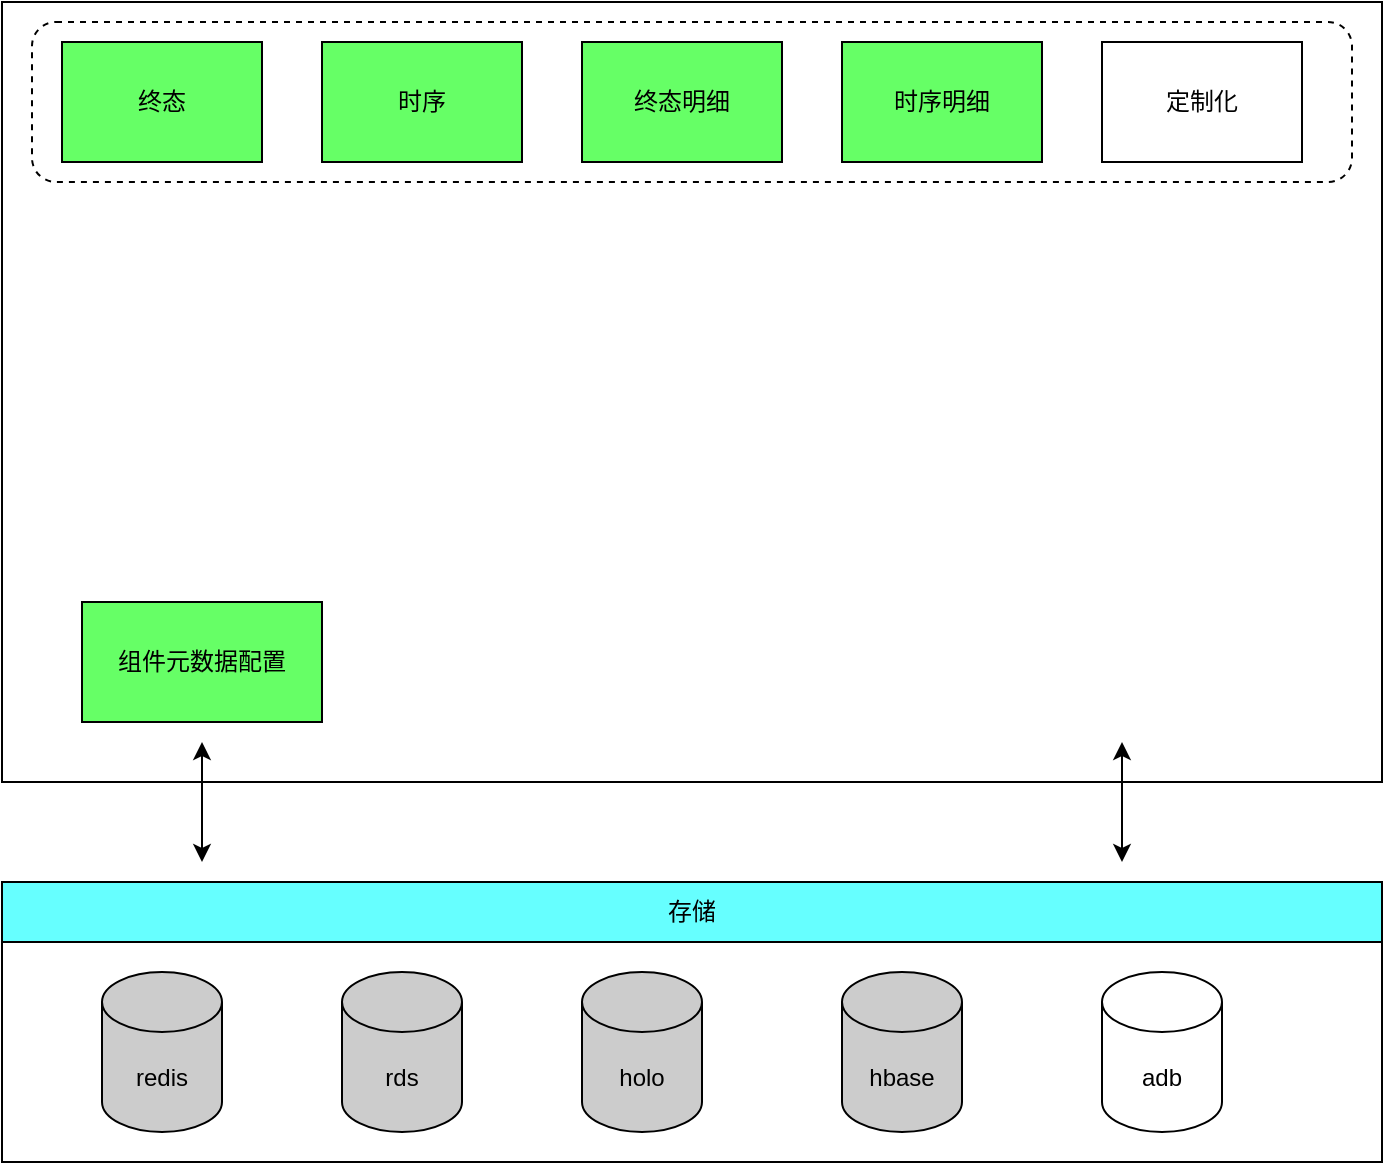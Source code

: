 <mxfile version="15.2.7" type="github" pages="3">
  <diagram id="EZFxipF9WW0kz-BHjYni" name="Page-1">
    <mxGraphModel dx="1186" dy="746" grid="1" gridSize="10" guides="1" tooltips="1" connect="1" arrows="1" fold="1" page="1" pageScale="1" pageWidth="1654" pageHeight="1169" math="0" shadow="0">
      <root>
        <mxCell id="0" />
        <mxCell id="1" parent="0" />
        <mxCell id="MM4fSGyf_s-kWATPK-MF-2" value="" style="rounded=0;whiteSpace=wrap;html=1;" parent="1" vertex="1">
          <mxGeometry x="460" y="830" width="690" height="110" as="geometry" />
        </mxCell>
        <mxCell id="MM4fSGyf_s-kWATPK-MF-1" value="redis" style="shape=cylinder3;whiteSpace=wrap;html=1;boundedLbl=1;backgroundOutline=1;size=15;fillColor=#CCCCCC;" parent="1" vertex="1">
          <mxGeometry x="510" y="845" width="60" height="80" as="geometry" />
        </mxCell>
        <mxCell id="MM4fSGyf_s-kWATPK-MF-3" value="存储" style="rounded=0;whiteSpace=wrap;html=1;fillColor=#66FFFF;" parent="1" vertex="1">
          <mxGeometry x="460" y="800" width="690" height="30" as="geometry" />
        </mxCell>
        <mxCell id="MM4fSGyf_s-kWATPK-MF-4" value="rds" style="shape=cylinder3;whiteSpace=wrap;html=1;boundedLbl=1;backgroundOutline=1;size=15;fillColor=#CCCCCC;" parent="1" vertex="1">
          <mxGeometry x="630" y="845" width="60" height="80" as="geometry" />
        </mxCell>
        <mxCell id="MM4fSGyf_s-kWATPK-MF-5" value="holo" style="shape=cylinder3;whiteSpace=wrap;html=1;boundedLbl=1;backgroundOutline=1;size=15;fillColor=#CCCCCC;" parent="1" vertex="1">
          <mxGeometry x="750" y="845" width="60" height="80" as="geometry" />
        </mxCell>
        <mxCell id="MM4fSGyf_s-kWATPK-MF-6" value="hbase" style="shape=cylinder3;whiteSpace=wrap;html=1;boundedLbl=1;backgroundOutline=1;size=15;fillColor=#CCCCCC;" parent="1" vertex="1">
          <mxGeometry x="880" y="845" width="60" height="80" as="geometry" />
        </mxCell>
        <mxCell id="MM4fSGyf_s-kWATPK-MF-7" value="adb" style="shape=cylinder3;whiteSpace=wrap;html=1;boundedLbl=1;backgroundOutline=1;size=15;fillColor=none;" parent="1" vertex="1">
          <mxGeometry x="1010" y="845" width="60" height="80" as="geometry" />
        </mxCell>
        <mxCell id="MM4fSGyf_s-kWATPK-MF-9" value="" style="endArrow=classic;startArrow=classic;html=1;" parent="1" edge="1">
          <mxGeometry width="50" height="50" relative="1" as="geometry">
            <mxPoint x="560" y="790" as="sourcePoint" />
            <mxPoint x="560" y="730" as="targetPoint" />
          </mxGeometry>
        </mxCell>
        <mxCell id="MM4fSGyf_s-kWATPK-MF-10" value="" style="rounded=0;whiteSpace=wrap;html=1;fillColor=none;" parent="1" vertex="1">
          <mxGeometry x="460" y="360" width="690" height="390" as="geometry" />
        </mxCell>
        <mxCell id="MM4fSGyf_s-kWATPK-MF-11" value="" style="endArrow=classic;startArrow=classic;html=1;" parent="1" edge="1">
          <mxGeometry width="50" height="50" relative="1" as="geometry">
            <mxPoint x="1020" y="790" as="sourcePoint" />
            <mxPoint x="1020" y="730" as="targetPoint" />
          </mxGeometry>
        </mxCell>
        <mxCell id="MM4fSGyf_s-kWATPK-MF-12" value="组件元数据配置" style="rounded=0;whiteSpace=wrap;html=1;fillColor=#66FF66;" parent="1" vertex="1">
          <mxGeometry x="500" y="660" width="120" height="60" as="geometry" />
        </mxCell>
        <mxCell id="MM4fSGyf_s-kWATPK-MF-14" value="" style="rounded=1;whiteSpace=wrap;html=1;fillColor=none;dashed=1;" parent="1" vertex="1">
          <mxGeometry x="475" y="370" width="660" height="80" as="geometry" />
        </mxCell>
        <mxCell id="JYkN7G7lw9lBmzCsoR3W-1" value="终态" style="rounded=0;whiteSpace=wrap;html=1;fillColor=#66FF66;" vertex="1" parent="1">
          <mxGeometry x="490" y="380" width="100" height="60" as="geometry" />
        </mxCell>
        <mxCell id="JYkN7G7lw9lBmzCsoR3W-2" value="终态明细" style="rounded=0;whiteSpace=wrap;html=1;fillColor=#66FF66;" vertex="1" parent="1">
          <mxGeometry x="750" y="380" width="100" height="60" as="geometry" />
        </mxCell>
        <mxCell id="JYkN7G7lw9lBmzCsoR3W-3" value="时序明细" style="rounded=0;whiteSpace=wrap;html=1;fillColor=#66FF66;" vertex="1" parent="1">
          <mxGeometry x="880" y="380" width="100" height="60" as="geometry" />
        </mxCell>
        <mxCell id="JYkN7G7lw9lBmzCsoR3W-4" value="定制化" style="rounded=0;whiteSpace=wrap;html=1;" vertex="1" parent="1">
          <mxGeometry x="1010" y="380" width="100" height="60" as="geometry" />
        </mxCell>
        <mxCell id="JYkN7G7lw9lBmzCsoR3W-5" value="时序" style="rounded=0;whiteSpace=wrap;html=1;fillColor=#66FF66;" vertex="1" parent="1">
          <mxGeometry x="620" y="380" width="100" height="60" as="geometry" />
        </mxCell>
      </root>
    </mxGraphModel>
  </diagram>
  <diagram id="3m3NnTK6dmcl-_9rc5RH" name="第 2 页">
    <mxGraphModel dx="1426" dy="788" grid="1" gridSize="10" guides="1" tooltips="1" connect="1" arrows="1" fold="1" page="1" pageScale="1" pageWidth="1654" pageHeight="1169" math="0" shadow="0">
      <root>
        <mxCell id="c8fJ1GdlTUErIXdOG7Q7-0" />
        <mxCell id="c8fJ1GdlTUErIXdOG7Q7-1" parent="c8fJ1GdlTUErIXdOG7Q7-0" />
        <mxCell id="c8fJ1GdlTUErIXdOG7Q7-3" value="app端埋点流程图" style="swimlane;childLayout=stackLayout;resizeParent=1;resizeParentMax=0;startSize=20;fillColor=#66B2FF;" vertex="1" parent="c8fJ1GdlTUErIXdOG7Q7-1">
          <mxGeometry x="120" y="10" width="1080" height="1300" as="geometry" />
        </mxCell>
        <mxCell id="c8fJ1GdlTUErIXdOG7Q7-12" value="excel" style="edgeStyle=orthogonalEdgeStyle;rounded=0;orthogonalLoop=1;jettySize=auto;html=1;exitX=1;exitY=0.5;exitDx=0;exitDy=0;" edge="1" parent="c8fJ1GdlTUErIXdOG7Q7-3" source="c8fJ1GdlTUErIXdOG7Q7-15" target="c8fJ1GdlTUErIXdOG7Q7-13">
          <mxGeometry relative="1" as="geometry">
            <mxPoint x="480" y="230" as="targetPoint" />
            <mxPoint x="160" y="140" as="sourcePoint" />
            <Array as="points">
              <mxPoint x="310" y="765" />
              <mxPoint x="310" y="225" />
            </Array>
          </mxGeometry>
        </mxCell>
        <mxCell id="c8fJ1GdlTUErIXdOG7Q7-4" value="前端" style="swimlane;startSize=20;" vertex="1" parent="c8fJ1GdlTUErIXdOG7Q7-3">
          <mxGeometry y="20" width="320" height="1280" as="geometry" />
        </mxCell>
        <mxCell id="c8fJ1GdlTUErIXdOG7Q7-15" value="自动埋点" style="rounded=0;whiteSpace=wrap;html=1;fillColor=#66B2FF;" vertex="1" parent="c8fJ1GdlTUErIXdOG7Q7-4">
          <mxGeometry x="90" y="715" width="120" height="60" as="geometry" />
        </mxCell>
        <mxCell id="CcdhedBLWcKSOpvLN_Jh-6" value="手动埋点" style="rounded=0;whiteSpace=wrap;html=1;fillColor=#66B2FF;" vertex="1" parent="c8fJ1GdlTUErIXdOG7Q7-4">
          <mxGeometry x="20" y="70" width="120" height="60" as="geometry" />
        </mxCell>
        <mxCell id="CcdhedBLWcKSOpvLN_Jh-11" value="" style="edgeStyle=orthogonalEdgeStyle;rounded=0;orthogonalLoop=1;jettySize=auto;html=1;fontSize=12;entryX=0.5;entryY=0;entryDx=0;entryDy=0;" edge="1" parent="c8fJ1GdlTUErIXdOG7Q7-4" source="CcdhedBLWcKSOpvLN_Jh-7" target="CcdhedBLWcKSOpvLN_Jh-10">
          <mxGeometry relative="1" as="geometry">
            <mxPoint x="240" y="200" as="targetPoint" />
            <Array as="points">
              <mxPoint x="230" y="160" />
              <mxPoint x="150" y="160" />
              <mxPoint x="150" y="200" />
              <mxPoint x="230" y="200" />
            </Array>
          </mxGeometry>
        </mxCell>
        <mxCell id="CcdhedBLWcKSOpvLN_Jh-7" value="自动埋点" style="rounded=0;whiteSpace=wrap;html=1;fillColor=#66B2FF;" vertex="1" parent="c8fJ1GdlTUErIXdOG7Q7-4">
          <mxGeometry x="170" y="70" width="120" height="60" as="geometry" />
        </mxCell>
        <mxCell id="CcdhedBLWcKSOpvLN_Jh-8" value="攒批上传" style="rounded=0;whiteSpace=wrap;html=1;fillColor=#66B2FF;" vertex="1" parent="c8fJ1GdlTUErIXdOG7Q7-4">
          <mxGeometry x="20" y="210" width="120" height="60" as="geometry" />
        </mxCell>
        <mxCell id="CcdhedBLWcKSOpvLN_Jh-10" value="实时上传" style="whiteSpace=wrap;html=1;rounded=0;fillColor=#66B2FF;" vertex="1" parent="c8fJ1GdlTUErIXdOG7Q7-4">
          <mxGeometry x="170" y="210" width="120" height="60" as="geometry" />
        </mxCell>
        <mxCell id="CcdhedBLWcKSOpvLN_Jh-12" style="edgeStyle=orthogonalEdgeStyle;rounded=0;orthogonalLoop=1;jettySize=auto;html=1;exitX=0.5;exitY=1;exitDx=0;exitDy=0;fontSize=12;entryX=0.5;entryY=0;entryDx=0;entryDy=0;" edge="1" parent="c8fJ1GdlTUErIXdOG7Q7-4" source="CcdhedBLWcKSOpvLN_Jh-6" target="CcdhedBLWcKSOpvLN_Jh-8">
          <mxGeometry relative="1" as="geometry">
            <mxPoint x="80" y="200" as="targetPoint" />
            <Array as="points">
              <mxPoint x="80" y="160" />
              <mxPoint x="150" y="160" />
              <mxPoint x="150" y="200" />
              <mxPoint x="80" y="200" />
            </Array>
          </mxGeometry>
        </mxCell>
        <mxCell id="c8fJ1GdlTUErIXdOG7Q7-5" value="数据" style="swimlane;startSize=20;glass=0;verticalAlign=middle;" vertex="1" parent="c8fJ1GdlTUErIXdOG7Q7-3">
          <mxGeometry x="320" y="20" width="420" height="1280" as="geometry" />
        </mxCell>
        <mxCell id="c8fJ1GdlTUErIXdOG7Q7-13" value="dim_tracking_event_map" style="rounded=0;whiteSpace=wrap;html=1;fillColor=#66B2FF;align=center;" vertex="1" parent="c8fJ1GdlTUErIXdOG7Q7-5">
          <mxGeometry x="20" y="160" width="140" height="90" as="geometry" />
        </mxCell>
        <mxCell id="c8fJ1GdlTUErIXdOG7Q7-17" value="leopard-bs.alc2-publish-logstore" style="rounded=0;whiteSpace=wrap;html=1;fillColor=#66B2FF;align=center;" vertex="1" parent="c8fJ1GdlTUErIXdOG7Q7-5">
          <mxGeometry x="220" y="160" width="140" height="90" as="geometry" />
        </mxCell>
        <mxCell id="c8fJ1GdlTUErIXdOG7Q7-26" value="匹配成功" style="edgeStyle=orthogonalEdgeStyle;rounded=0;orthogonalLoop=1;jettySize=auto;html=1;entryX=0.5;entryY=0;entryDx=0;entryDy=0;" edge="1" parent="c8fJ1GdlTUErIXdOG7Q7-5" source="c8fJ1GdlTUErIXdOG7Q7-24" target="c8fJ1GdlTUErIXdOG7Q7-20">
          <mxGeometry relative="1" as="geometry" />
        </mxCell>
        <mxCell id="c8fJ1GdlTUErIXdOG7Q7-24" value="&lt;span style=&quot;color: rgba(0 , 0 , 0 , 0) ; font-family: monospace ; font-size: 0px&quot;&gt;%3CmxGraphModel%3E%3Croot%3E%3CmxCell%20id%3D%220%22%2F%3E%3CmxCell%20id%3D%221%22%20parent%3D%220%22%2F%3E%3CmxCell%20id%3D%222%22%20value%3D%22%E8%BD%AE%E8%AF%A2%E5%8C%B9%E9%85%8D%22%20style%3D%22edgeLabel%3Bhtml%3D1%3Balign%3Dcenter%3BverticalAlign%3Dmiddle%3Bresizable%3D0%3Bpoints%3D%5B%5D%3B%22%20vertex%3D%221%22%20connectable%3D%220%22%20parent%3D%221%22%3E%3CmxGeometry%20x%3D%22560%22%20y%3D%22350%22%20as%3D%22geometry%22%2F%3E%3C%2FmxCell%3E%3C%2Froot%3E%3C%2FmxGraphModel%3E&lt;/span&gt;" style="rhombus;whiteSpace=wrap;html=1;rounded=0;fillColor=#66B2FF;" vertex="1" parent="c8fJ1GdlTUErIXdOG7Q7-5">
          <mxGeometry x="160" y="310" width="80" height="80" as="geometry" />
        </mxCell>
        <mxCell id="c8fJ1GdlTUErIXdOG7Q7-38" value="" style="swimlane;childLayout=stackLayout;resizeParent=1;resizeParentMax=0;horizontal=0;startSize=20;horizontalStack=0;glass=0;fillColor=#66B2FF;align=center;verticalAlign=middle;fontSize=12;" vertex="1" parent="c8fJ1GdlTUErIXdOG7Q7-5">
          <mxGeometry x="1" y="440" width="419" height="840" as="geometry">
            <mxRectangle x="-10" y="560" width="50" height="40" as="alternateBounds" />
          </mxGeometry>
        </mxCell>
        <mxCell id="c8fJ1GdlTUErIXdOG7Q7-39" value="mysql" style="swimlane;startSize=20;horizontal=0;" vertex="1" parent="c8fJ1GdlTUErIXdOG7Q7-38">
          <mxGeometry x="20" width="399" height="120" as="geometry" />
        </mxCell>
        <mxCell id="c8fJ1GdlTUErIXdOG7Q7-20" value="dim_tracking_event_map" style="rounded=0;whiteSpace=wrap;html=1;fillColor=#66B2FF;align=center;" vertex="1" parent="c8fJ1GdlTUErIXdOG7Q7-39">
          <mxGeometry x="109" y="15" width="140" height="90" as="geometry" />
        </mxCell>
        <mxCell id="c8fJ1GdlTUErIXdOG7Q7-56" value="dwd" style="swimlane;startSize=20;horizontal=0;" vertex="1" parent="c8fJ1GdlTUErIXdOG7Q7-38">
          <mxGeometry x="20" y="120" width="399" height="155" as="geometry" />
        </mxCell>
        <mxCell id="c8fJ1GdlTUErIXdOG7Q7-57" value="dwd_tracking_log_di" style="rounded=0;whiteSpace=wrap;html=1;fillColor=#66B2FF;align=center;" vertex="1" parent="c8fJ1GdlTUErIXdOG7Q7-56">
          <mxGeometry x="109" y="32.5" width="140" height="90" as="geometry" />
        </mxCell>
        <mxCell id="c8fJ1GdlTUErIXdOG7Q7-40" value="dws" style="swimlane;startSize=20;horizontal=0;" vertex="1" parent="c8fJ1GdlTUErIXdOG7Q7-38">
          <mxGeometry x="20" y="275" width="399" height="135" as="geometry" />
        </mxCell>
        <mxCell id="c8fJ1GdlTUErIXdOG7Q7-61" value="dws_tracking_driver_&#xa;button_click_di" style="rounded=0;fillColor=#66B2FF;align=center;whiteSpace=wrap;verticalAlign=middle;horizontal=1;fontSize=12;" vertex="1" parent="c8fJ1GdlTUErIXdOG7Q7-40">
          <mxGeometry x="39" y="25" width="140" height="90" as="geometry" />
        </mxCell>
        <mxCell id="c8fJ1GdlTUErIXdOG7Q7-63" value="dws_tracking_driver_&lt;br&gt;page_view_di" style="rounded=0;whiteSpace=wrap;html=1;fillColor=#66B2FF;align=center;" vertex="1" parent="c8fJ1GdlTUErIXdOG7Q7-40">
          <mxGeometry x="209" y="25" width="140" height="90" as="geometry" />
        </mxCell>
        <mxCell id="c8fJ1GdlTUErIXdOG7Q7-41" value="ads" style="swimlane;startSize=20;horizontal=0;" vertex="1" parent="c8fJ1GdlTUErIXdOG7Q7-38">
          <mxGeometry x="20" y="410" width="399" height="150" as="geometry" />
        </mxCell>
        <mxCell id="c8fJ1GdlTUErIXdOG7Q7-64" value="ads_tracking_driver_&#xa;button_click_di" style="rounded=0;fillColor=#66B2FF;align=center;whiteSpace=wrap;verticalAlign=middle;horizontal=1;fontSize=12;" vertex="1" parent="c8fJ1GdlTUErIXdOG7Q7-41">
          <mxGeometry x="39" y="30" width="140" height="90" as="geometry" />
        </mxCell>
        <mxCell id="c8fJ1GdlTUErIXdOG7Q7-66" value="ads_tracking_driver_&lt;br&gt;page_view_di" style="rounded=0;whiteSpace=wrap;html=1;fillColor=#66B2FF;align=center;" vertex="1" parent="c8fJ1GdlTUErIXdOG7Q7-41">
          <mxGeometry x="209" y="30" width="140" height="90" as="geometry" />
        </mxCell>
        <mxCell id="c8fJ1GdlTUErIXdOG7Q7-59" value="holo" style="swimlane;startSize=20;horizontal=0;" vertex="1" parent="c8fJ1GdlTUErIXdOG7Q7-38">
          <mxGeometry x="20" y="560" width="399" height="140" as="geometry" />
        </mxCell>
        <mxCell id="c8fJ1GdlTUErIXdOG7Q7-68" value="ads_tracking_driver_&#xa;button_click_di" style="rounded=0;fillColor=#66B2FF;align=center;whiteSpace=wrap;verticalAlign=middle;horizontal=1;fontSize=12;" vertex="1" parent="c8fJ1GdlTUErIXdOG7Q7-59">
          <mxGeometry x="39" y="25" width="140" height="90" as="geometry" />
        </mxCell>
        <mxCell id="c8fJ1GdlTUErIXdOG7Q7-70" value="ads_tracking_driver_&lt;br&gt;page_view_di" style="rounded=0;whiteSpace=wrap;html=1;fillColor=#66B2FF;align=center;" vertex="1" parent="c8fJ1GdlTUErIXdOG7Q7-59">
          <mxGeometry x="209" y="25" width="140" height="90" as="geometry" />
        </mxCell>
        <mxCell id="c8fJ1GdlTUErIXdOG7Q7-73" value="Quick Bi" style="swimlane;startSize=20;horizontal=0;" vertex="1" parent="c8fJ1GdlTUErIXdOG7Q7-38">
          <mxGeometry x="20" y="700" width="399" height="140" as="geometry" />
        </mxCell>
        <mxCell id="c8fJ1GdlTUErIXdOG7Q7-74" value="埋点统计查询" style="rounded=0;fillColor=#66B2FF;align=center;whiteSpace=wrap;verticalAlign=middle;horizontal=1;fontSize=12;" vertex="1" parent="c8fJ1GdlTUErIXdOG7Q7-73">
          <mxGeometry x="129.5" y="25" width="140" height="90" as="geometry" />
        </mxCell>
        <mxCell id="c8fJ1GdlTUErIXdOG7Q7-58" value="" style="edgeStyle=orthogonalEdgeStyle;rounded=0;orthogonalLoop=1;jettySize=auto;html=1;fontSize=12;" edge="1" parent="c8fJ1GdlTUErIXdOG7Q7-38" source="c8fJ1GdlTUErIXdOG7Q7-20" target="c8fJ1GdlTUErIXdOG7Q7-57">
          <mxGeometry relative="1" as="geometry" />
        </mxCell>
        <mxCell id="c8fJ1GdlTUErIXdOG7Q7-62" value="" style="edgeStyle=orthogonalEdgeStyle;rounded=0;orthogonalLoop=1;jettySize=auto;html=1;fontSize=12;" edge="1" parent="c8fJ1GdlTUErIXdOG7Q7-38" source="c8fJ1GdlTUErIXdOG7Q7-57" target="c8fJ1GdlTUErIXdOG7Q7-61">
          <mxGeometry relative="1" as="geometry" />
        </mxCell>
        <mxCell id="c8fJ1GdlTUErIXdOG7Q7-60" style="edgeStyle=orthogonalEdgeStyle;rounded=0;orthogonalLoop=1;jettySize=auto;html=1;fontSize=12;" edge="1" parent="c8fJ1GdlTUErIXdOG7Q7-38" source="c8fJ1GdlTUErIXdOG7Q7-57" target="c8fJ1GdlTUErIXdOG7Q7-63">
          <mxGeometry relative="1" as="geometry">
            <mxPoint x="199" y="300" as="targetPoint" />
          </mxGeometry>
        </mxCell>
        <mxCell id="c8fJ1GdlTUErIXdOG7Q7-65" value="" style="edgeStyle=orthogonalEdgeStyle;rounded=0;orthogonalLoop=1;jettySize=auto;html=1;fontSize=12;" edge="1" parent="c8fJ1GdlTUErIXdOG7Q7-38" source="c8fJ1GdlTUErIXdOG7Q7-61" target="c8fJ1GdlTUErIXdOG7Q7-64">
          <mxGeometry relative="1" as="geometry" />
        </mxCell>
        <mxCell id="c8fJ1GdlTUErIXdOG7Q7-67" value="" style="edgeStyle=orthogonalEdgeStyle;rounded=0;orthogonalLoop=1;jettySize=auto;html=1;fontSize=12;" edge="1" parent="c8fJ1GdlTUErIXdOG7Q7-38" source="c8fJ1GdlTUErIXdOG7Q7-63" target="c8fJ1GdlTUErIXdOG7Q7-66">
          <mxGeometry relative="1" as="geometry" />
        </mxCell>
        <mxCell id="c8fJ1GdlTUErIXdOG7Q7-69" value="" style="edgeStyle=orthogonalEdgeStyle;rounded=0;orthogonalLoop=1;jettySize=auto;html=1;fontSize=12;" edge="1" parent="c8fJ1GdlTUErIXdOG7Q7-38" source="c8fJ1GdlTUErIXdOG7Q7-64" target="c8fJ1GdlTUErIXdOG7Q7-68">
          <mxGeometry relative="1" as="geometry" />
        </mxCell>
        <mxCell id="c8fJ1GdlTUErIXdOG7Q7-71" value="" style="edgeStyle=orthogonalEdgeStyle;rounded=0;orthogonalLoop=1;jettySize=auto;html=1;fontSize=12;" edge="1" parent="c8fJ1GdlTUErIXdOG7Q7-38" source="c8fJ1GdlTUErIXdOG7Q7-66" target="c8fJ1GdlTUErIXdOG7Q7-70">
          <mxGeometry relative="1" as="geometry" />
        </mxCell>
        <mxCell id="c8fJ1GdlTUErIXdOG7Q7-76" style="edgeStyle=orthogonalEdgeStyle;rounded=0;orthogonalLoop=1;jettySize=auto;html=1;exitX=0.5;exitY=1;exitDx=0;exitDy=0;fontSize=12;" edge="1" parent="c8fJ1GdlTUErIXdOG7Q7-38" source="c8fJ1GdlTUErIXdOG7Q7-68" target="c8fJ1GdlTUErIXdOG7Q7-74">
          <mxGeometry relative="1" as="geometry" />
        </mxCell>
        <mxCell id="c8fJ1GdlTUErIXdOG7Q7-77" style="edgeStyle=orthogonalEdgeStyle;rounded=0;orthogonalLoop=1;jettySize=auto;html=1;exitX=0.5;exitY=1;exitDx=0;exitDy=0;entryX=0.5;entryY=0;entryDx=0;entryDy=0;fontSize=12;" edge="1" parent="c8fJ1GdlTUErIXdOG7Q7-38" source="c8fJ1GdlTUErIXdOG7Q7-70" target="c8fJ1GdlTUErIXdOG7Q7-74">
          <mxGeometry relative="1" as="geometry" />
        </mxCell>
        <mxCell id="c8fJ1GdlTUErIXdOG7Q7-18" style="edgeStyle=orthogonalEdgeStyle;rounded=0;orthogonalLoop=1;jettySize=auto;html=1;entryX=0.5;entryY=0;entryDx=0;entryDy=0;" edge="1" parent="c8fJ1GdlTUErIXdOG7Q7-5" source="c8fJ1GdlTUErIXdOG7Q7-13" target="c8fJ1GdlTUErIXdOG7Q7-24">
          <mxGeometry relative="1" as="geometry">
            <mxPoint x="200" y="280" as="targetPoint" />
            <Array as="points">
              <mxPoint x="90" y="280" />
              <mxPoint x="200" y="280" />
            </Array>
          </mxGeometry>
        </mxCell>
        <mxCell id="c8fJ1GdlTUErIXdOG7Q7-19" style="edgeStyle=orthogonalEdgeStyle;rounded=0;orthogonalLoop=1;jettySize=auto;html=1;entryX=0.5;entryY=0;entryDx=0;entryDy=0;" edge="1" parent="c8fJ1GdlTUErIXdOG7Q7-5" source="c8fJ1GdlTUErIXdOG7Q7-17" target="c8fJ1GdlTUErIXdOG7Q7-24">
          <mxGeometry relative="1" as="geometry">
            <mxPoint x="120" y="390" as="targetPoint" />
            <Array as="points">
              <mxPoint x="290" y="280" />
              <mxPoint x="200" y="280" />
            </Array>
          </mxGeometry>
        </mxCell>
        <mxCell id="c8fJ1GdlTUErIXdOG7Q7-21" value="全量配置 join t-1增量埋点日志" style="edgeLabel;html=1;align=center;verticalAlign=middle;resizable=0;points=[];" vertex="1" connectable="0" parent="c8fJ1GdlTUErIXdOG7Q7-19">
          <mxGeometry x="0.412" relative="1" as="geometry">
            <mxPoint x="-14" as="offset" />
          </mxGeometry>
        </mxCell>
        <mxCell id="c8fJ1GdlTUErIXdOG7Q7-27" value="未匹配上的规则,数据默认赋值名称为新增页面" style="edgeStyle=orthogonalEdgeStyle;rounded=0;orthogonalLoop=1;jettySize=auto;html=1;entryX=0;entryY=0.5;entryDx=0;entryDy=0;" edge="1" parent="c8fJ1GdlTUErIXdOG7Q7-3" source="c8fJ1GdlTUErIXdOG7Q7-24" target="c8fJ1GdlTUErIXdOG7Q7-23">
          <mxGeometry relative="1" as="geometry">
            <mxPoint x="800" y="370" as="targetPoint" />
          </mxGeometry>
        </mxCell>
        <mxCell id="c8fJ1GdlTUErIXdOG7Q7-119" value="服务" style="swimlane;startSize=20;glass=0;verticalAlign=middle;" vertex="1" parent="c8fJ1GdlTUErIXdOG7Q7-3">
          <mxGeometry x="740" y="20" width="340" height="1280" as="geometry" />
        </mxCell>
        <mxCell id="c8fJ1GdlTUErIXdOG7Q7-23" value="修改指标名称" style="rounded=0;whiteSpace=wrap;html=1;fillColor=#66B2FF;align=center;" vertex="1" parent="c8fJ1GdlTUErIXdOG7Q7-119">
          <mxGeometry x="100" y="310" width="140" height="90" as="geometry" />
        </mxCell>
      </root>
    </mxGraphModel>
  </diagram>
  <diagram id="kmFmt0xi8mdJW6s3pVqe" name="第 3 页">
    <mxGraphModel dx="1426" dy="788" grid="1" gridSize="10" guides="1" tooltips="1" connect="1" arrows="1" fold="1" page="1" pageScale="1" pageWidth="1654" pageHeight="1169" math="0" shadow="0">
      <root>
        <mxCell id="GXJJHz_6fR5ZB0q6AFqH-0" />
        <mxCell id="GXJJHz_6fR5ZB0q6AFqH-1" parent="GXJJHz_6fR5ZB0q6AFqH-0" />
        <mxCell id="GXJJHz_6fR5ZB0q6AFqH-2" value="web端埋点流程图" style="swimlane;childLayout=stackLayout;resizeParent=1;resizeParentMax=0;startSize=20;fillColor=#66B2FF;" vertex="1" parent="GXJJHz_6fR5ZB0q6AFqH-1">
          <mxGeometry x="120" y="10" width="740" height="1045" as="geometry" />
        </mxCell>
        <mxCell id="GXJJHz_6fR5ZB0q6AFqH-3" value="前端" style="swimlane;startSize=20;" vertex="1" parent="GXJJHz_6fR5ZB0q6AFqH-2">
          <mxGeometry y="20" width="320" height="1025" as="geometry" />
        </mxCell>
        <mxCell id="GXJJHz_6fR5ZB0q6AFqH-4" value="自动埋点" style="rounded=0;whiteSpace=wrap;html=1;fillColor=#66B2FF;" vertex="1" parent="GXJJHz_6fR5ZB0q6AFqH-3">
          <mxGeometry x="90" y="80" width="120" height="60" as="geometry" />
        </mxCell>
        <mxCell id="GXJJHz_6fR5ZB0q6AFqH-5" value="基础运营表同步 t-1" style="edgeStyle=orthogonalEdgeStyle;rounded=0;orthogonalLoop=1;jettySize=auto;html=1;exitX=1;exitY=0.5;exitDx=0;exitDy=0;" edge="1" parent="GXJJHz_6fR5ZB0q6AFqH-2" source="GXJJHz_6fR5ZB0q6AFqH-4" target="GXJJHz_6fR5ZB0q6AFqH-7">
          <mxGeometry relative="1" as="geometry">
            <mxPoint x="480" y="230" as="targetPoint" />
            <mxPoint x="160" y="140" as="sourcePoint" />
          </mxGeometry>
        </mxCell>
        <mxCell id="GXJJHz_6fR5ZB0q6AFqH-6" value="数据" style="swimlane;startSize=20;glass=0;verticalAlign=middle;" vertex="1" parent="GXJJHz_6fR5ZB0q6AFqH-2">
          <mxGeometry x="320" y="20" width="420" height="1025" as="geometry" />
        </mxCell>
        <mxCell id="GXJJHz_6fR5ZB0q6AFqH-7" value="s_saas_agency_resource" style="rounded=0;whiteSpace=wrap;html=1;fillColor=#66B2FF;align=center;" vertex="1" parent="GXJJHz_6fR5ZB0q6AFqH-6">
          <mxGeometry x="20" y="160" width="140" height="90" as="geometry" />
        </mxCell>
        <mxCell id="GXJJHz_6fR5ZB0q6AFqH-8" value="leopard-ws.dialogues-publish" style="rounded=0;whiteSpace=wrap;html=1;fillColor=#66B2FF;align=center;" vertex="1" parent="GXJJHz_6fR5ZB0q6AFqH-6">
          <mxGeometry x="220" y="160" width="140" height="90" as="geometry" />
        </mxCell>
        <mxCell id="GXJJHz_6fR5ZB0q6AFqH-9" value="匹配成功" style="edgeStyle=orthogonalEdgeStyle;rounded=0;orthogonalLoop=1;jettySize=auto;html=1;entryX=0.5;entryY=0;entryDx=0;entryDy=0;" edge="1" parent="GXJJHz_6fR5ZB0q6AFqH-6" source="GXJJHz_6fR5ZB0q6AFqH-10">
          <mxGeometry relative="1" as="geometry">
            <mxPoint x="200" y="455" as="targetPoint" />
          </mxGeometry>
        </mxCell>
        <mxCell id="GXJJHz_6fR5ZB0q6AFqH-10" value="&lt;span style=&quot;color: rgba(0 , 0 , 0 , 0) ; font-family: monospace ; font-size: 0px&quot;&gt;%3CmxGraphModel%3E%3Croot%3E%3CmxCell%20id%3D%220%22%2F%3E%3CmxCell%20id%3D%221%22%20parent%3D%220%22%2F%3E%3CmxCell%20id%3D%222%22%20value%3D%22%E8%BD%AE%E8%AF%A2%E5%8C%B9%E9%85%8D%22%20style%3D%22edgeLabel%3Bhtml%3D1%3Balign%3Dcenter%3BverticalAlign%3Dmiddle%3Bresizable%3D0%3Bpoints%3D%5B%5D%3B%22%20vertex%3D%221%22%20connectable%3D%220%22%20parent%3D%221%22%3E%3CmxGeometry%20x%3D%22560%22%20y%3D%22350%22%20as%3D%22geometry%22%2F%3E%3C%2FmxCell%3E%3C%2Froot%3E%3C%2FmxGraphModel%3E&lt;/span&gt;" style="rhombus;whiteSpace=wrap;html=1;rounded=0;fillColor=#66B2FF;" vertex="1" parent="GXJJHz_6fR5ZB0q6AFqH-6">
          <mxGeometry x="160" y="310" width="80" height="80" as="geometry" />
        </mxCell>
        <mxCell id="GXJJHz_6fR5ZB0q6AFqH-11" value="" style="swimlane;childLayout=stackLayout;resizeParent=1;resizeParentMax=0;horizontal=0;startSize=20;horizontalStack=0;glass=0;fillColor=#66B2FF;align=center;verticalAlign=middle;fontSize=12;" vertex="1" parent="GXJJHz_6fR5ZB0q6AFqH-6">
          <mxGeometry x="1" y="440" width="419" height="585" as="geometry">
            <mxRectangle x="-10" y="560" width="50" height="40" as="alternateBounds" />
          </mxGeometry>
        </mxCell>
        <mxCell id="GXJJHz_6fR5ZB0q6AFqH-14" value="dwd" style="swimlane;startSize=20;horizontal=0;" vertex="1" parent="GXJJHz_6fR5ZB0q6AFqH-11">
          <mxGeometry x="20" width="399" height="155" as="geometry" />
        </mxCell>
        <mxCell id="GXJJHz_6fR5ZB0q6AFqH-15" value="dwd_pc_log_di" style="rounded=0;whiteSpace=wrap;html=1;fillColor=#66B2FF;align=center;" vertex="1" parent="GXJJHz_6fR5ZB0q6AFqH-14">
          <mxGeometry x="109" y="32.5" width="140" height="90" as="geometry" />
        </mxCell>
        <mxCell id="GXJJHz_6fR5ZB0q6AFqH-19" value="ads" style="swimlane;startSize=20;horizontal=0;" vertex="1" parent="GXJJHz_6fR5ZB0q6AFqH-11">
          <mxGeometry x="20" y="155" width="399" height="150" as="geometry" />
        </mxCell>
        <mxCell id="GXJJHz_6fR5ZB0q6AFqH-20" value="ads_pc_product_function&#xa;_use_rate_d(明细表)" style="rounded=0;fillColor=#66B2FF;align=center;whiteSpace=wrap;verticalAlign=middle;horizontal=1;fontSize=12;" vertex="1" parent="GXJJHz_6fR5ZB0q6AFqH-19">
          <mxGeometry x="39" y="30" width="140" height="90" as="geometry" />
        </mxCell>
        <mxCell id="GXJJHz_6fR5ZB0q6AFqH-21" value="ads_pc_user_retained_di&#xa;(用户留存表)" style="rounded=0;whiteSpace=wrap;fillColor=#66B2FF;align=center;fontColor=#000000;" vertex="1" parent="GXJJHz_6fR5ZB0q6AFqH-19">
          <mxGeometry x="209" y="30" width="140" height="90" as="geometry" />
        </mxCell>
        <mxCell id="GXJJHz_6fR5ZB0q6AFqH-22" value="holo" style="swimlane;startSize=20;horizontal=0;" vertex="1" parent="GXJJHz_6fR5ZB0q6AFqH-11">
          <mxGeometry x="20" y="305" width="399" height="140" as="geometry" />
        </mxCell>
        <mxCell id="GXJJHz_6fR5ZB0q6AFqH-23" value="ads_pc_product_function&#xa;_use_rate_di" style="rounded=0;fillColor=#66B2FF;align=center;whiteSpace=wrap;verticalAlign=middle;horizontal=1;fontSize=12;" vertex="1" parent="GXJJHz_6fR5ZB0q6AFqH-22">
          <mxGeometry x="39" y="25" width="140" height="90" as="geometry" />
        </mxCell>
        <mxCell id="GXJJHz_6fR5ZB0q6AFqH-24" value="ads_pc_user_&#xa;retained_di" style="rounded=0;whiteSpace=wrap;fillColor=#66B2FF;align=center;" vertex="1" parent="GXJJHz_6fR5ZB0q6AFqH-22">
          <mxGeometry x="209" y="25" width="140" height="90" as="geometry" />
        </mxCell>
        <mxCell id="GXJJHz_6fR5ZB0q6AFqH-25" value="Quick Bi" style="swimlane;startSize=20;horizontal=0;" vertex="1" parent="GXJJHz_6fR5ZB0q6AFqH-11">
          <mxGeometry x="20" y="445" width="399" height="140" as="geometry" />
        </mxCell>
        <mxCell id="GXJJHz_6fR5ZB0q6AFqH-26" value="PC全埋点数据分析" style="rounded=0;fillColor=#66B2FF;align=center;whiteSpace=wrap;verticalAlign=middle;horizontal=1;fontSize=12;" vertex="1" parent="GXJJHz_6fR5ZB0q6AFqH-25">
          <mxGeometry x="39" y="25" width="140" height="90" as="geometry" />
        </mxCell>
        <mxCell id="3nds6kWksCBjKZ-OT0Ns-1" value="经营分析产品看版" style="rounded=0;fillColor=#66B2FF;align=center;whiteSpace=wrap;verticalAlign=middle;horizontal=1;fontSize=12;" vertex="1" parent="GXJJHz_6fR5ZB0q6AFqH-25">
          <mxGeometry x="199" y="25" width="140" height="90" as="geometry" />
        </mxCell>
        <mxCell id="GXJJHz_6fR5ZB0q6AFqH-28" value="" style="edgeStyle=orthogonalEdgeStyle;rounded=0;orthogonalLoop=1;jettySize=auto;html=1;fontSize=12;" edge="1" parent="GXJJHz_6fR5ZB0q6AFqH-11" source="GXJJHz_6fR5ZB0q6AFqH-15">
          <mxGeometry relative="1" as="geometry">
            <mxPoint x="129" y="180" as="targetPoint" />
            <Array as="points">
              <mxPoint x="199" y="160" />
              <mxPoint x="129" y="160" />
            </Array>
          </mxGeometry>
        </mxCell>
        <mxCell id="GXJJHz_6fR5ZB0q6AFqH-29" style="edgeStyle=orthogonalEdgeStyle;rounded=0;orthogonalLoop=1;jettySize=auto;html=1;fontSize=12;" edge="1" parent="GXJJHz_6fR5ZB0q6AFqH-11" source="GXJJHz_6fR5ZB0q6AFqH-15">
          <mxGeometry relative="1" as="geometry">
            <mxPoint x="299" y="180" as="targetPoint" />
            <Array as="points">
              <mxPoint x="199" y="160" />
              <mxPoint x="299" y="160" />
            </Array>
          </mxGeometry>
        </mxCell>
        <mxCell id="GXJJHz_6fR5ZB0q6AFqH-32" value="" style="edgeStyle=orthogonalEdgeStyle;rounded=0;orthogonalLoop=1;jettySize=auto;html=1;fontSize=12;" edge="1" parent="GXJJHz_6fR5ZB0q6AFqH-11" source="GXJJHz_6fR5ZB0q6AFqH-20" target="GXJJHz_6fR5ZB0q6AFqH-23">
          <mxGeometry relative="1" as="geometry" />
        </mxCell>
        <mxCell id="GXJJHz_6fR5ZB0q6AFqH-33" value="" style="edgeStyle=orthogonalEdgeStyle;rounded=0;orthogonalLoop=1;jettySize=auto;html=1;fontSize=12;" edge="1" parent="GXJJHz_6fR5ZB0q6AFqH-11" source="GXJJHz_6fR5ZB0q6AFqH-21" target="GXJJHz_6fR5ZB0q6AFqH-24">
          <mxGeometry relative="1" as="geometry" />
        </mxCell>
        <mxCell id="GXJJHz_6fR5ZB0q6AFqH-34" style="edgeStyle=orthogonalEdgeStyle;rounded=0;orthogonalLoop=1;jettySize=auto;html=1;exitX=0.5;exitY=1;exitDx=0;exitDy=0;fontSize=12;" edge="1" parent="GXJJHz_6fR5ZB0q6AFqH-11" source="GXJJHz_6fR5ZB0q6AFqH-23" target="GXJJHz_6fR5ZB0q6AFqH-26">
          <mxGeometry relative="1" as="geometry" />
        </mxCell>
        <mxCell id="GXJJHz_6fR5ZB0q6AFqH-36" style="edgeStyle=orthogonalEdgeStyle;rounded=0;orthogonalLoop=1;jettySize=auto;html=1;entryX=0.5;entryY=0;entryDx=0;entryDy=0;" edge="1" parent="GXJJHz_6fR5ZB0q6AFqH-6" source="GXJJHz_6fR5ZB0q6AFqH-7" target="GXJJHz_6fR5ZB0q6AFqH-10">
          <mxGeometry relative="1" as="geometry">
            <mxPoint x="200" y="280" as="targetPoint" />
            <Array as="points">
              <mxPoint x="90" y="280" />
              <mxPoint x="200" y="280" />
            </Array>
          </mxGeometry>
        </mxCell>
        <mxCell id="GXJJHz_6fR5ZB0q6AFqH-37" style="edgeStyle=orthogonalEdgeStyle;rounded=0;orthogonalLoop=1;jettySize=auto;html=1;entryX=0.5;entryY=0;entryDx=0;entryDy=0;" edge="1" parent="GXJJHz_6fR5ZB0q6AFqH-6" source="GXJJHz_6fR5ZB0q6AFqH-8" target="GXJJHz_6fR5ZB0q6AFqH-10">
          <mxGeometry relative="1" as="geometry">
            <mxPoint x="120" y="390" as="targetPoint" />
            <Array as="points">
              <mxPoint x="290" y="280" />
              <mxPoint x="200" y="280" />
            </Array>
          </mxGeometry>
        </mxCell>
        <mxCell id="GXJJHz_6fR5ZB0q6AFqH-38" value="t-1全量配置 join t-1增量埋点日志" style="edgeLabel;html=1;align=center;verticalAlign=middle;resizable=0;points=[];" vertex="1" connectable="0" parent="GXJJHz_6fR5ZB0q6AFqH-37">
          <mxGeometry x="0.412" relative="1" as="geometry">
            <mxPoint x="-14" as="offset" />
          </mxGeometry>
        </mxCell>
        <mxCell id="3nds6kWksCBjKZ-OT0Ns-0" style="edgeStyle=orthogonalEdgeStyle;rounded=0;orthogonalLoop=1;jettySize=auto;html=1;fontSize=12;fontColor=#000000;" edge="1" parent="GXJJHz_6fR5ZB0q6AFqH-1" source="GXJJHz_6fR5ZB0q6AFqH-23">
          <mxGeometry relative="1" as="geometry">
            <mxPoint x="730" y="940" as="targetPoint" />
            <Array as="points">
              <mxPoint x="570" y="910" />
              <mxPoint x="730" y="910" />
            </Array>
          </mxGeometry>
        </mxCell>
      </root>
    </mxGraphModel>
  </diagram>
</mxfile>
